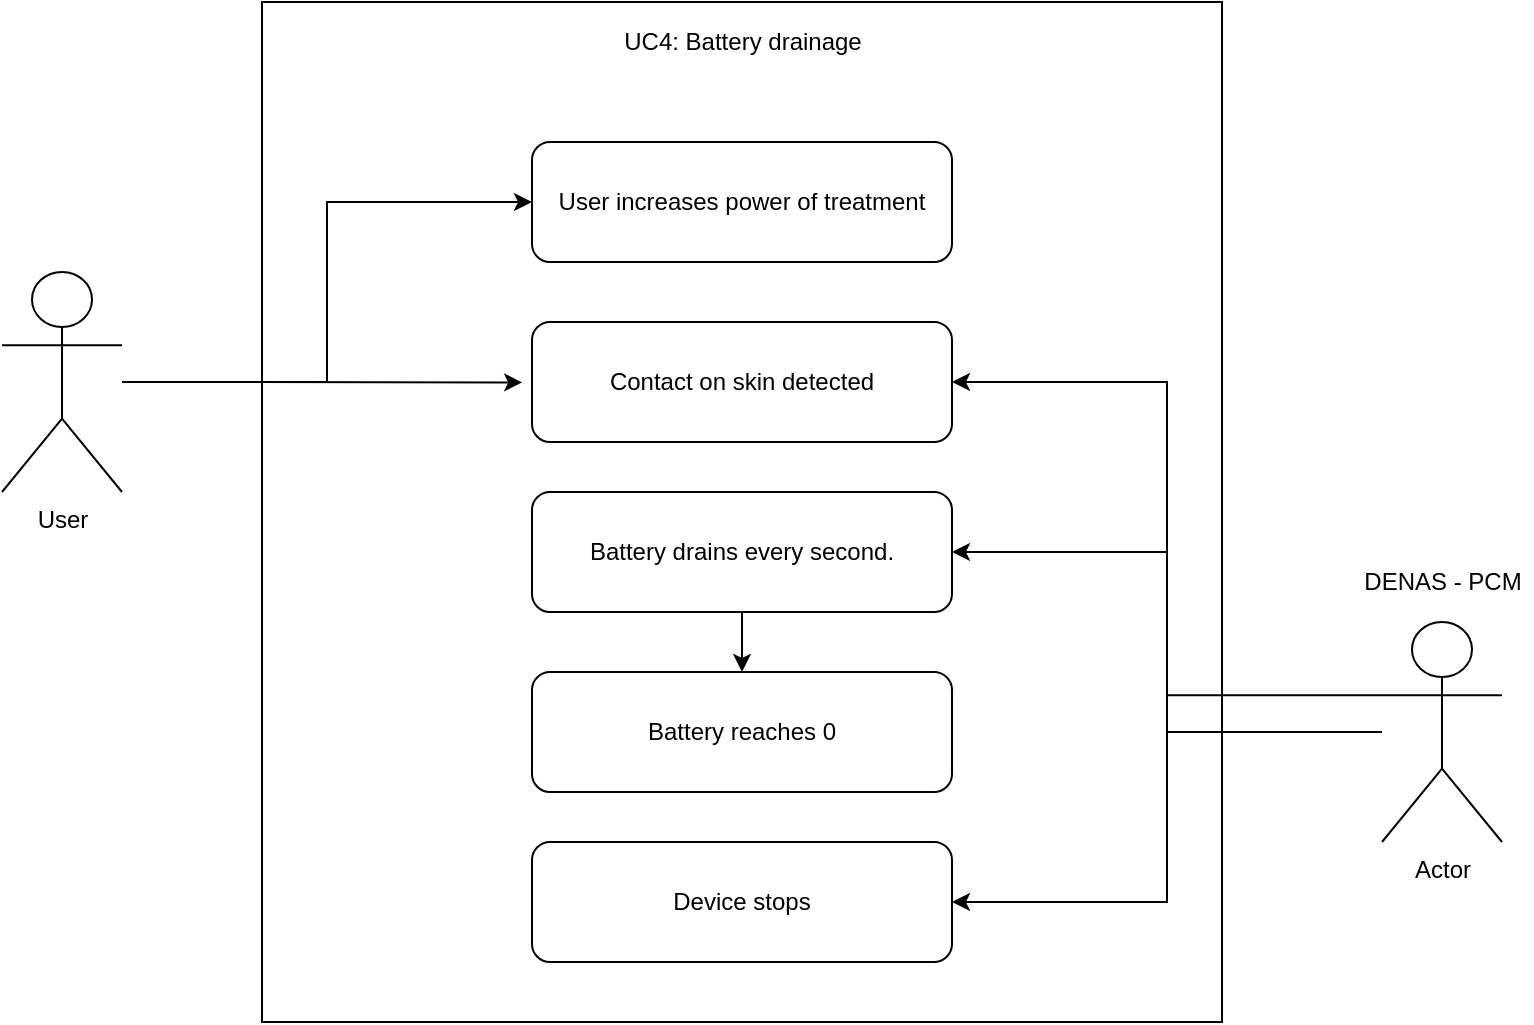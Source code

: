 <mxfile version="14.4.8" type="google"><diagram id="WdemH_aIrnnJdJKScboD" name="Page-1"><mxGraphModel dx="657" dy="1114" grid="1" gridSize="10" guides="1" tooltips="1" connect="1" arrows="1" fold="1" page="1" pageScale="1" pageWidth="850" pageHeight="1100" math="0" shadow="0"><root><mxCell id="0"/><mxCell id="1" parent="0"/><mxCell id="aafHlMiF8BYFHK4DTqQa-1" value="" style="rounded=0;whiteSpace=wrap;html=1;" vertex="1" parent="1"><mxGeometry x="160" y="40" width="480" height="510" as="geometry"/></mxCell><mxCell id="aafHlMiF8BYFHK4DTqQa-17" style="edgeStyle=orthogonalEdgeStyle;rounded=0;orthogonalLoop=1;jettySize=auto;html=1;entryX=0;entryY=0.5;entryDx=0;entryDy=0;" edge="1" parent="1" source="aafHlMiF8BYFHK4DTqQa-3" target="aafHlMiF8BYFHK4DTqQa-5"><mxGeometry relative="1" as="geometry"/></mxCell><mxCell id="aafHlMiF8BYFHK4DTqQa-18" style="edgeStyle=orthogonalEdgeStyle;rounded=0;orthogonalLoop=1;jettySize=auto;html=1;entryX=0.271;entryY=0.373;entryDx=0;entryDy=0;entryPerimeter=0;" edge="1" parent="1" source="aafHlMiF8BYFHK4DTqQa-3" target="aafHlMiF8BYFHK4DTqQa-1"><mxGeometry relative="1" as="geometry"/></mxCell><mxCell id="aafHlMiF8BYFHK4DTqQa-3" value="User" style="shape=umlActor;verticalLabelPosition=bottom;verticalAlign=top;html=1;outlineConnect=0;" vertex="1" parent="1"><mxGeometry x="30" y="175" width="60" height="110" as="geometry"/></mxCell><mxCell id="aafHlMiF8BYFHK4DTqQa-4" value="UC4: Battery drainage" style="text;html=1;strokeColor=none;fillColor=none;align=center;verticalAlign=middle;whiteSpace=wrap;rounded=0;" vertex="1" parent="1"><mxGeometry x="257.5" y="50" width="285" height="20" as="geometry"/></mxCell><mxCell id="aafHlMiF8BYFHK4DTqQa-5" value="User increases power of treatment" style="rounded=1;whiteSpace=wrap;html=1;" vertex="1" parent="1"><mxGeometry x="295" y="110" width="210" height="60" as="geometry"/></mxCell><mxCell id="aafHlMiF8BYFHK4DTqQa-15" style="edgeStyle=orthogonalEdgeStyle;rounded=0;orthogonalLoop=1;jettySize=auto;html=1;entryX=1;entryY=0.5;entryDx=0;entryDy=0;" edge="1" parent="1" source="aafHlMiF8BYFHK4DTqQa-8" target="aafHlMiF8BYFHK4DTqQa-14"><mxGeometry relative="1" as="geometry"/></mxCell><mxCell id="aafHlMiF8BYFHK4DTqQa-16" style="edgeStyle=orthogonalEdgeStyle;rounded=0;orthogonalLoop=1;jettySize=auto;html=1;entryX=1;entryY=0.5;entryDx=0;entryDy=0;" edge="1" parent="1" source="aafHlMiF8BYFHK4DTqQa-8" target="aafHlMiF8BYFHK4DTqQa-11"><mxGeometry relative="1" as="geometry"/></mxCell><mxCell id="aafHlMiF8BYFHK4DTqQa-19" style="edgeStyle=orthogonalEdgeStyle;rounded=0;orthogonalLoop=1;jettySize=auto;html=1;exitX=0;exitY=0.333;exitDx=0;exitDy=0;exitPerimeter=0;entryX=1;entryY=0.5;entryDx=0;entryDy=0;" edge="1" parent="1" source="aafHlMiF8BYFHK4DTqQa-8" target="aafHlMiF8BYFHK4DTqQa-12"><mxGeometry relative="1" as="geometry"/></mxCell><mxCell id="aafHlMiF8BYFHK4DTqQa-8" value="Actor" style="shape=umlActor;verticalLabelPosition=bottom;verticalAlign=top;html=1;outlineConnect=0;" vertex="1" parent="1"><mxGeometry x="720" y="350" width="60" height="110" as="geometry"/></mxCell><mxCell id="aafHlMiF8BYFHK4DTqQa-9" value="DENAS - PCM" style="text;html=1;align=center;verticalAlign=middle;resizable=0;points=[];autosize=1;" vertex="1" parent="1"><mxGeometry x="705" y="320" width="90" height="20" as="geometry"/></mxCell><mxCell id="aafHlMiF8BYFHK4DTqQa-11" value="Contact on skin detected" style="rounded=1;whiteSpace=wrap;html=1;" vertex="1" parent="1"><mxGeometry x="295" y="200" width="210" height="60" as="geometry"/></mxCell><mxCell id="aafHlMiF8BYFHK4DTqQa-20" style="edgeStyle=orthogonalEdgeStyle;rounded=0;orthogonalLoop=1;jettySize=auto;html=1;entryX=0.5;entryY=0;entryDx=0;entryDy=0;" edge="1" parent="1" source="aafHlMiF8BYFHK4DTqQa-12" target="aafHlMiF8BYFHK4DTqQa-13"><mxGeometry relative="1" as="geometry"/></mxCell><mxCell id="aafHlMiF8BYFHK4DTqQa-12" value="Battery drains every second." style="rounded=1;whiteSpace=wrap;html=1;" vertex="1" parent="1"><mxGeometry x="295" y="285" width="210" height="60" as="geometry"/></mxCell><mxCell id="aafHlMiF8BYFHK4DTqQa-13" value="Battery reaches 0" style="rounded=1;whiteSpace=wrap;html=1;" vertex="1" parent="1"><mxGeometry x="295" y="375" width="210" height="60" as="geometry"/></mxCell><mxCell id="aafHlMiF8BYFHK4DTqQa-14" value="Device stops" style="rounded=1;whiteSpace=wrap;html=1;" vertex="1" parent="1"><mxGeometry x="295" y="460" width="210" height="60" as="geometry"/></mxCell></root></mxGraphModel></diagram></mxfile>